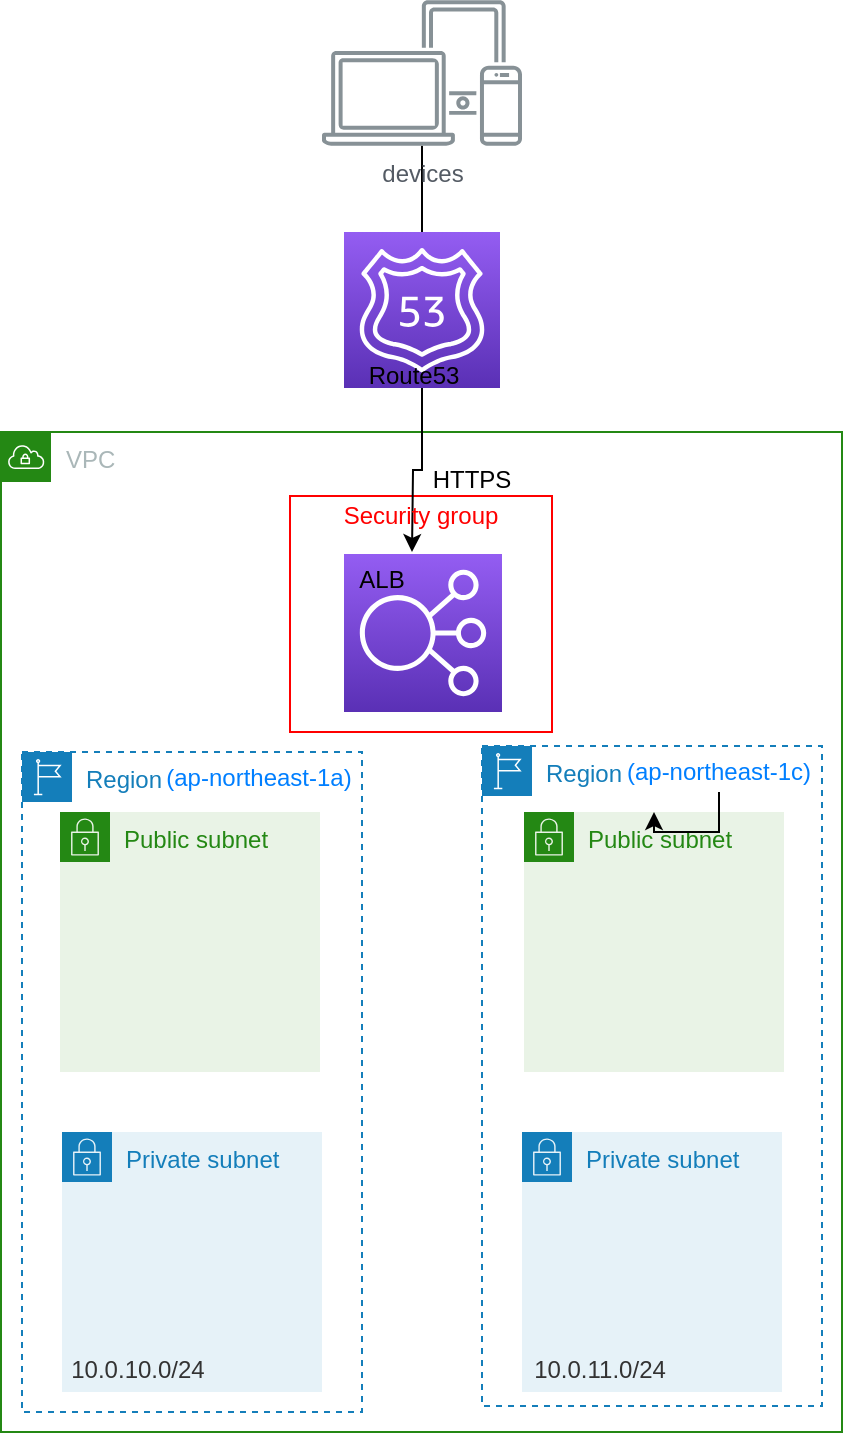 <mxfile version="13.10.0" type="embed">
    <diagram id="-oZIzZHeygxcKHyczaxx" name="Page-1">
        <mxGraphModel dx="472" dy="391" grid="1" gridSize="10" guides="1" tooltips="1" connect="1" arrows="1" fold="1" page="1" pageScale="1" pageWidth="850" pageHeight="1100" background="none" math="0" shadow="0">
            <root>
                <mxCell id="0"/>
                <mxCell id="1" parent="0"/>
                <mxCell id="37" value="Region" style="points=[[0,0],[0.25,0],[0.5,0],[0.75,0],[1,0],[1,0.25],[1,0.5],[1,0.75],[1,1],[0.75,1],[0.5,1],[0.25,1],[0,1],[0,0.75],[0,0.5],[0,0.25]];outlineConnect=0;gradientColor=none;html=1;whiteSpace=wrap;fontSize=12;fontStyle=0;shape=mxgraph.aws4.group;grIcon=mxgraph.aws4.group_region;strokeColor=#147EBA;fillColor=none;verticalAlign=top;align=left;spacingLeft=30;fontColor=#147EBA;dashed=1;rounded=0;glass=0;labelBackgroundColor=none;sketch=0;" vertex="1" parent="1">
                    <mxGeometry x="280" y="380" width="170" height="330" as="geometry"/>
                </mxCell>
                <mxCell id="32" value="Region" style="points=[[0,0],[0.25,0],[0.5,0],[0.75,0],[1,0],[1,0.25],[1,0.5],[1,0.75],[1,1],[0.75,1],[0.5,1],[0.25,1],[0,1],[0,0.75],[0,0.5],[0,0.25]];outlineConnect=0;gradientColor=none;html=1;whiteSpace=wrap;fontSize=12;fontStyle=0;shape=mxgraph.aws4.group;grIcon=mxgraph.aws4.group_region;strokeColor=#147EBA;fillColor=none;verticalAlign=top;align=left;spacingLeft=30;fontColor=#147EBA;dashed=1;rounded=0;glass=0;labelBackgroundColor=none;sketch=0;" vertex="1" parent="1">
                    <mxGeometry x="510" y="377" width="170" height="330" as="geometry"/>
                </mxCell>
                <mxCell id="14" value="VPC" style="points=[[0,0],[0.25,0],[0.5,0],[0.75,0],[1,0],[1,0.25],[1,0.5],[1,0.75],[1,1],[0.75,1],[0.5,1],[0.25,1],[0,1],[0,0.75],[0,0.5],[0,0.25]];outlineConnect=0;gradientColor=none;html=1;whiteSpace=wrap;fontSize=12;fontStyle=0;shape=mxgraph.aws4.group;grIcon=mxgraph.aws4.group_vpc;strokeColor=#248814;fillColor=none;verticalAlign=top;align=left;spacingLeft=30;fontColor=#AAB7B8;dashed=0;rounded=0;glass=0;labelBackgroundColor=none;sketch=0;" vertex="1" parent="1">
                    <mxGeometry x="269.5" y="220" width="420.5" height="500" as="geometry"/>
                </mxCell>
                <mxCell id="12" value="" style="rounded=0;whiteSpace=wrap;html=1;labelBackgroundColor=none;fillColor=none;strokeColor=#FF0000;sketch=0;glass=0;" vertex="1" parent="1">
                    <mxGeometry x="414" y="252" width="131" height="118" as="geometry"/>
                </mxCell>
                <mxCell id="4" style="edgeStyle=orthogonalEdgeStyle;rounded=0;orthogonalLoop=1;jettySize=auto;html=1;" parent="1" edge="1">
                    <mxGeometry relative="1" as="geometry">
                        <mxPoint x="480" y="120" as="targetPoint"/>
                        <Array as="points">
                            <mxPoint x="480" y="140"/>
                        </Array>
                        <mxPoint x="480" y="76.871" as="sourcePoint"/>
                    </mxGeometry>
                </mxCell>
                <mxCell id="3" value="devices" style="outlineConnect=0;gradientColor=none;fontColor=#545B64;strokeColor=none;fillColor=#879196;dashed=0;verticalLabelPosition=bottom;verticalAlign=top;align=center;html=1;fontSize=12;fontStyle=0;aspect=fixed;shape=mxgraph.aws4.illustration_devices;pointerEvents=1" parent="1" vertex="1">
                    <mxGeometry x="430" y="4" width="100" height="73" as="geometry"/>
                </mxCell>
                <mxCell id="6" style="edgeStyle=orthogonalEdgeStyle;rounded=0;orthogonalLoop=1;jettySize=auto;html=1;" parent="1" source="5" edge="1">
                    <mxGeometry relative="1" as="geometry">
                        <mxPoint x="475" y="280" as="targetPoint"/>
                    </mxGeometry>
                </mxCell>
                <mxCell id="5" value="" style="outlineConnect=0;fontColor=#232F3E;gradientColor=#945DF2;gradientDirection=north;fillColor=#5A30B5;strokeColor=#ffffff;dashed=0;verticalLabelPosition=bottom;verticalAlign=top;align=center;html=1;fontSize=12;fontStyle=0;aspect=fixed;shape=mxgraph.aws4.resourceIcon;resIcon=mxgraph.aws4.route_53;" parent="1" vertex="1">
                    <mxGeometry x="441" y="120" width="78" height="78" as="geometry"/>
                </mxCell>
                <mxCell id="7" value="Route53" style="rounded=0;whiteSpace=wrap;html=1;labelBackgroundColor=none;fillColor=none;strokeColor=none;" vertex="1" parent="1">
                    <mxGeometry x="436" y="182" width="80" height="20" as="geometry"/>
                </mxCell>
                <mxCell id="9" value="HTTPS" style="rounded=0;whiteSpace=wrap;html=1;labelBackgroundColor=none;fillColor=none;strokeColor=none;" vertex="1" parent="1">
                    <mxGeometry x="465" y="234" width="80" height="20" as="geometry"/>
                </mxCell>
                <mxCell id="10" value="" style="outlineConnect=0;fontColor=#232F3E;gradientColor=#945DF2;gradientDirection=north;fillColor=#5A30B5;strokeColor=#ffffff;dashed=0;verticalLabelPosition=bottom;verticalAlign=top;align=center;html=1;fontSize=12;fontStyle=0;aspect=fixed;shape=mxgraph.aws4.resourceIcon;resIcon=mxgraph.aws4.elastic_load_balancing;labelBackgroundColor=none;" vertex="1" parent="1">
                    <mxGeometry x="441" y="281" width="79" height="79" as="geometry"/>
                </mxCell>
                <mxCell id="11" value="ALB" style="rounded=0;whiteSpace=wrap;html=1;labelBackgroundColor=none;fillColor=none;strokeColor=none;" vertex="1" parent="1">
                    <mxGeometry x="420" y="284" width="80" height="20" as="geometry"/>
                </mxCell>
                <mxCell id="13" value="&lt;font color=&quot;#ff0000&quot;&gt;Security group&lt;/font&gt;" style="rounded=0;whiteSpace=wrap;html=1;labelBackgroundColor=none;fillColor=none;strokeColor=none;" vertex="1" parent="1">
                    <mxGeometry x="428" y="252" width="103" height="20" as="geometry"/>
                </mxCell>
                <mxCell id="23" value="Public subnet" style="points=[[0,0],[0.25,0],[0.5,0],[0.75,0],[1,0],[1,0.25],[1,0.5],[1,0.75],[1,1],[0.75,1],[0.5,1],[0.25,1],[0,1],[0,0.75],[0,0.5],[0,0.25]];outlineConnect=0;gradientColor=none;html=1;whiteSpace=wrap;fontSize=12;fontStyle=0;shape=mxgraph.aws4.group;grIcon=mxgraph.aws4.group_security_group;grStroke=0;strokeColor=#248814;fillColor=#E9F3E6;verticalAlign=top;align=left;spacingLeft=30;fontColor=#248814;dashed=0;rounded=0;glass=0;labelBackgroundColor=none;sketch=0;" vertex="1" parent="1">
                    <mxGeometry x="531" y="410" width="130" height="130" as="geometry"/>
                </mxCell>
                <mxCell id="24" value="Public subnet" style="points=[[0,0],[0.25,0],[0.5,0],[0.75,0],[1,0],[1,0.25],[1,0.5],[1,0.75],[1,1],[0.75,1],[0.5,1],[0.25,1],[0,1],[0,0.75],[0,0.5],[0,0.25]];outlineConnect=0;gradientColor=none;html=1;whiteSpace=wrap;fontSize=12;fontStyle=0;shape=mxgraph.aws4.group;grIcon=mxgraph.aws4.group_security_group;grStroke=0;strokeColor=#248814;fillColor=#E9F3E6;verticalAlign=top;align=left;spacingLeft=30;fontColor=#248814;dashed=0;rounded=0;glass=0;labelBackgroundColor=none;sketch=0;" vertex="1" parent="1">
                    <mxGeometry x="299" y="410" width="130" height="130" as="geometry"/>
                </mxCell>
                <mxCell id="25" value="Private subnet" style="points=[[0,0],[0.25,0],[0.5,0],[0.75,0],[1,0],[1,0.25],[1,0.5],[1,0.75],[1,1],[0.75,1],[0.5,1],[0.25,1],[0,1],[0,0.75],[0,0.5],[0,0.25]];outlineConnect=0;gradientColor=none;html=1;whiteSpace=wrap;fontSize=12;fontStyle=0;shape=mxgraph.aws4.group;grIcon=mxgraph.aws4.group_security_group;grStroke=0;strokeColor=#147EBA;fillColor=#E6F2F8;verticalAlign=top;align=left;spacingLeft=30;fontColor=#147EBA;dashed=0;rounded=0;glass=0;labelBackgroundColor=none;sketch=0;" vertex="1" parent="1">
                    <mxGeometry x="530" y="570" width="130" height="130" as="geometry"/>
                </mxCell>
                <mxCell id="26" value="Private subnet" style="points=[[0,0],[0.25,0],[0.5,0],[0.75,0],[1,0],[1,0.25],[1,0.5],[1,0.75],[1,1],[0.75,1],[0.5,1],[0.25,1],[0,1],[0,0.75],[0,0.5],[0,0.25]];outlineConnect=0;gradientColor=none;html=1;whiteSpace=wrap;fontSize=12;fontStyle=0;shape=mxgraph.aws4.group;grIcon=mxgraph.aws4.group_security_group;grStroke=0;strokeColor=#147EBA;fillColor=#E6F2F8;verticalAlign=top;align=left;spacingLeft=30;fontColor=#147EBA;dashed=0;rounded=0;glass=0;labelBackgroundColor=none;sketch=0;" vertex="1" parent="1">
                    <mxGeometry x="300" y="570" width="130" height="130" as="geometry"/>
                </mxCell>
                <mxCell id="30" value="&lt;font color=&quot;#333333&quot;&gt;10.0.10.0/24&lt;/font&gt;" style="rounded=0;whiteSpace=wrap;html=1;labelBackgroundColor=none;fillColor=none;strokeColor=none;" vertex="1" parent="1">
                    <mxGeometry x="298" y="679" width="80" height="20" as="geometry"/>
                </mxCell>
                <mxCell id="36" value="" style="edgeStyle=orthogonalEdgeStyle;rounded=0;orthogonalLoop=1;jettySize=auto;html=1;" edge="1" parent="1" source="34" target="23">
                    <mxGeometry relative="1" as="geometry"/>
                </mxCell>
                <mxCell id="34" value="&lt;font color=&quot;#007fff&quot;&gt;(ap-northeast-1c)&lt;/font&gt;" style="rounded=0;whiteSpace=wrap;html=1;labelBackgroundColor=none;fillColor=none;strokeColor=none;" vertex="1" parent="1">
                    <mxGeometry x="577" y="380" width="103" height="20" as="geometry"/>
                </mxCell>
                <mxCell id="39" value="&lt;font color=&quot;#007fff&quot;&gt;(ap-northeast-1a)&lt;/font&gt;" style="rounded=0;whiteSpace=wrap;html=1;labelBackgroundColor=none;fillColor=none;strokeColor=none;" vertex="1" parent="1">
                    <mxGeometry x="347" y="383" width="103" height="20" as="geometry"/>
                </mxCell>
                <mxCell id="42" value="&lt;font color=&quot;#333333&quot;&gt;10.0.11.0/24&lt;/font&gt;" style="rounded=0;whiteSpace=wrap;html=1;labelBackgroundColor=none;fillColor=none;strokeColor=none;" vertex="1" parent="1">
                    <mxGeometry x="529" y="679" width="80" height="20" as="geometry"/>
                </mxCell>
            </root>
        </mxGraphModel>
    </diagram>
</mxfile>